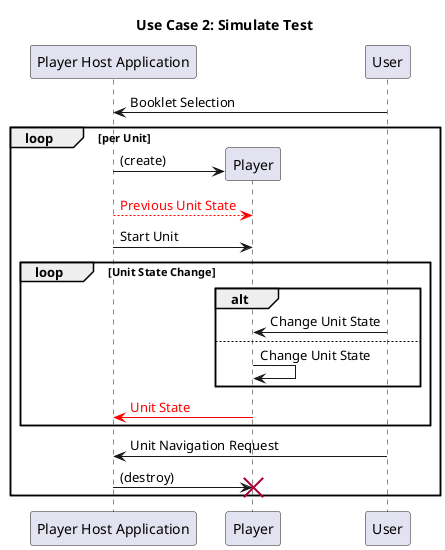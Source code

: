 @startuml
title Use Case 2: Simulate Test
participant "Player Host Application" as app
User -> app: Booklet Selection

loop per Unit
    create Player
    app -> Player: (create)
    app --[#red]> Player: <font color=red>Previous Unit State</font>

    actor User

    app -> Player: Start Unit
    loop Unit State Change
        alt
            User -> Player: Change Unit State
        else
            Player -> Player: Change Unit State
        end
        Player -[#red]> app: <font color=red>Unit State</font>
    end
    User -> app: Unit Navigation Request
    app -> Player: (destroy)
    destroy Player
end

@enduml